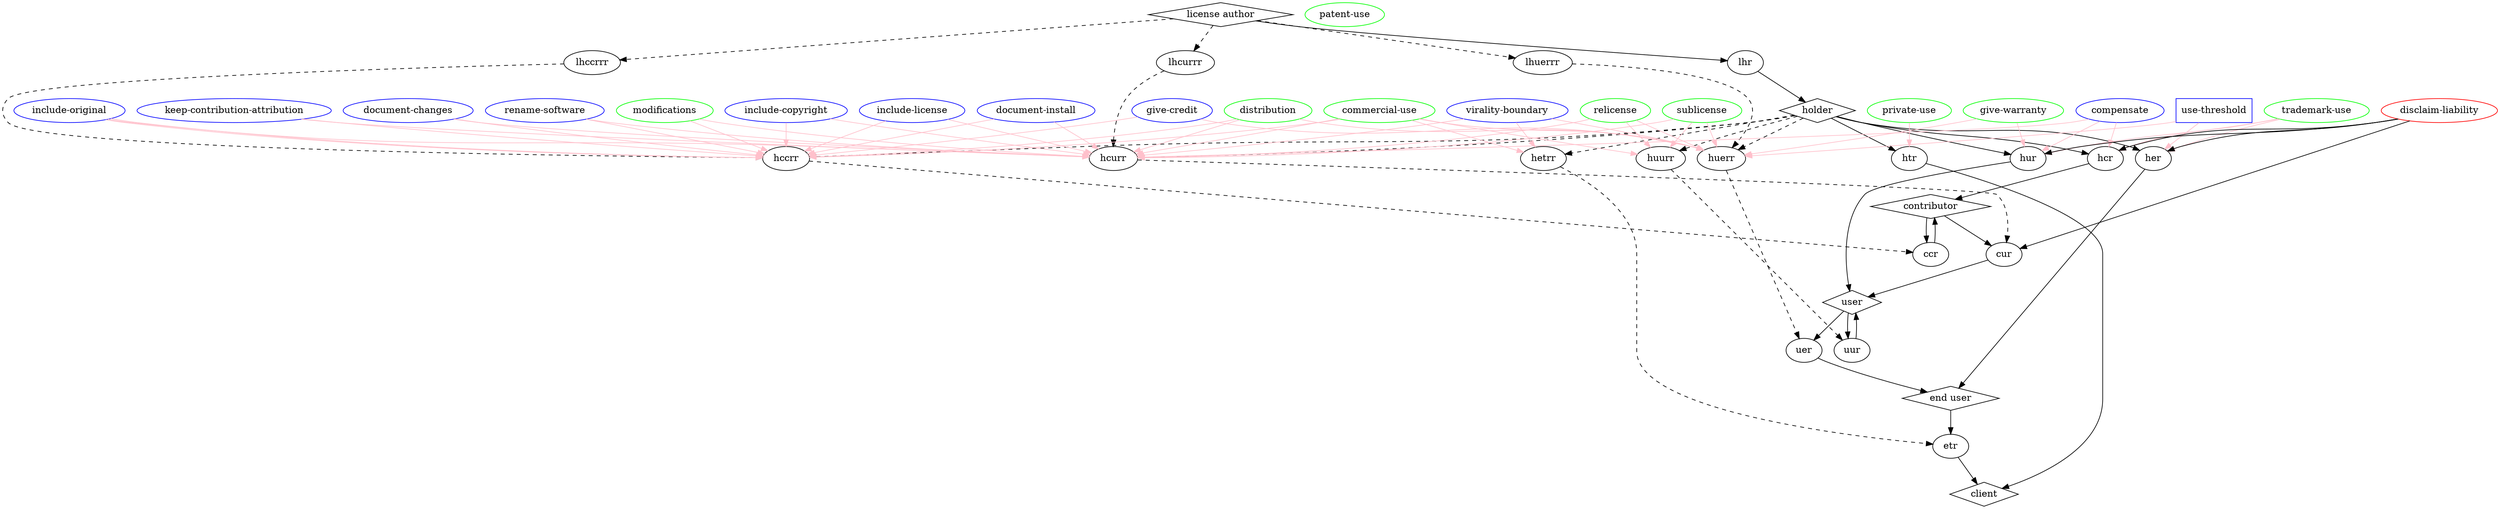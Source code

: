 digraph G {
	l[label="license author", shape="diamond"];
	h[label="holder", shape="diamond"];
	c[label="contributor", shape="diamond"];
	u[label="user", shape="diamond"];
	e[label="end user", shape="diamond"];
	t[label="client", shape="diamond"];


	l -> lhr -> h -> hcr -> c -> cur -> u -> uer -> e -> etr -> t;
	h -> hur -> u;
	h -> her -> e;
	h -> htr -> t;
	c -> ccr -> c;
	u -> uur -> u;

	h -> hccrr -> ccr [style=dashed];
	h -> hcurr -> cur [style=dashed];
	h -> huerr -> uer [style=dashed];
	h -> huurr -> uur [style=dashed];
	h -> hetrr -> etr [style=dashed];

	l -> lhccrrr -> hccrr [style=dashed];
	l -> lhcurrr -> hcurr [style=dashed];
	l -> lhuerrr -> huerr [style=dashed];

	# Colors and groups correspond to original, but are mostly bullshit.

	# "musts"
	"compensate", "virality-boundary", "give-credit", "include-copyright", "include-license", "document-install", "keep-contribution-attribution", "include-original", "document-changes", "rename-software" [color="blue"];

	"use-threshold" [color="blue", shape="rectangle"];  # should be in can'ts 

	"compensate" -> {hcr, hur, hcurr} [color="pink"];
	"give-credit" -> hccrr, huerr [color="pink"];
	"include-copyright" -> hccrr, hcurr [color="pink"];
	"include-license" -> hccrr, hcurr [color="pink"];
	"document-install" -> hccrr, hcurr [color="pink"];
	"keep-contribution-attribution" -> hccrr, hcurr [color="pink"];
	"include-original" -> hccrr, hcurr, hccrr [color="pink"];
	"document-changes" -> hccrr, hcurr [color="pink"];
	"rename-software" -> hccrr, hcurr [color="pink"];

	"use-threshold" -> her, huerr [color="pink"];

	"virality-boundary" -> hcurr, huerr, hetrr [color="pink"];

	# "cans"
	"commercial-use", "modifications", "distribution", "private-use", "patent-use", "give-warranty", "trademark-use", "relicense", "sublicense" [color="green"];

	"commercial-use" -> {hetrr, huurr, huerr, hccrr, hcurr} [color="pink"];
	
	"modifications" -> {hccrr, hcurr} [color="pink"];
	"distribution" -> {hccrr, hcurr, huerr} [color="pink"];

	"private-use" -> {htr} [color="pink"];
	"trademark-use" -> {hur, hcr, her} [color="pink"];

	"give-warranty" -> {hur, huerr} [color="pink"];
	"sublicense", "relicense" -> huurr, hcurr, huerr [color="pink"];

	# "can'ts"
	"disclaim-liability" [color="red"];
	"disclaim-liability" -> {her, hur, cur, hcr};
}








